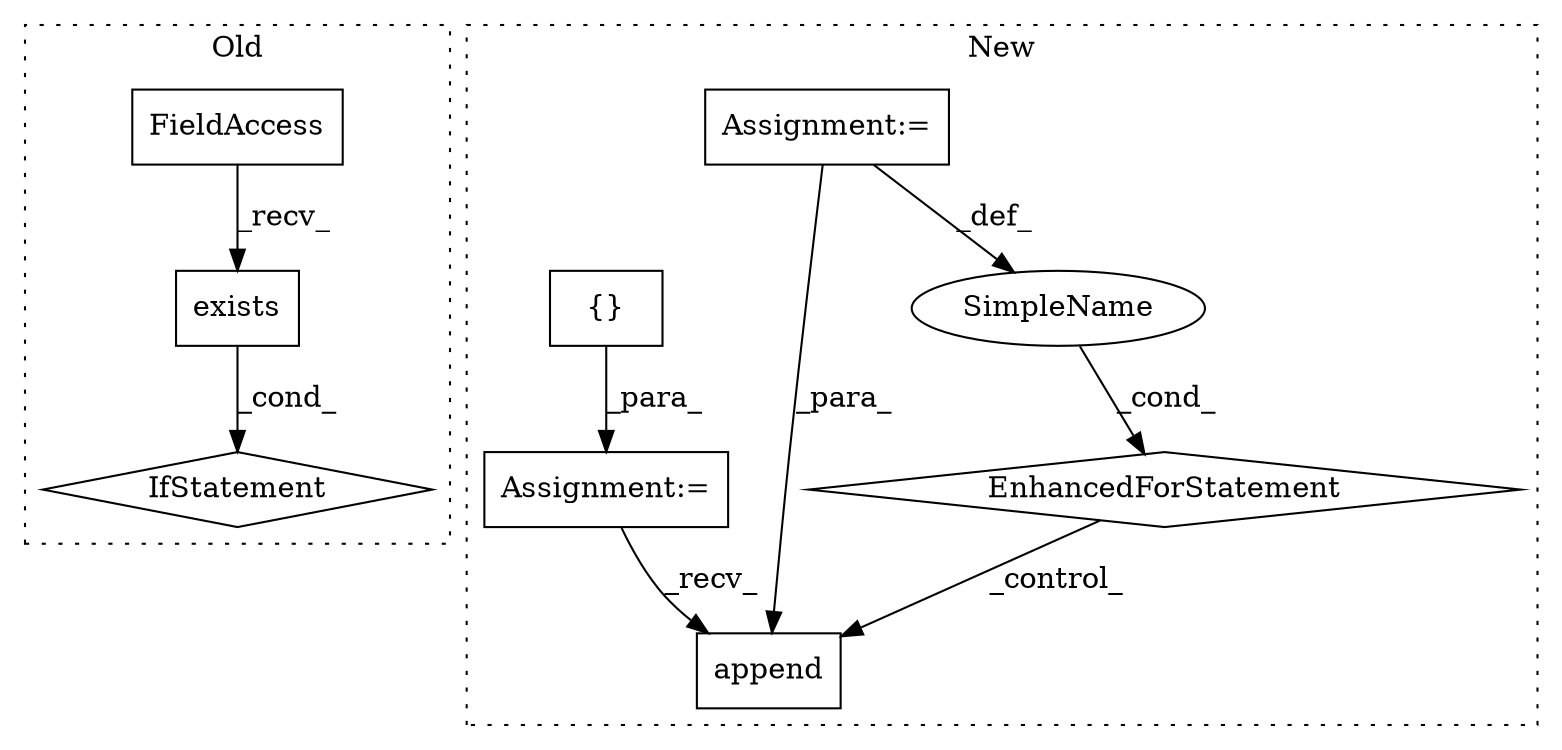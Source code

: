 digraph G {
subgraph cluster0 {
1 [label="exists" a="32" s="6485,6504" l="7,1" shape="box"];
3 [label="FieldAccess" a="22" s="6477" l="7" shape="box"];
4 [label="IfStatement" a="25" s="6473,6505" l="4,2" shape="diamond"];
label = "Old";
style="dotted";
}
subgraph cluster1 {
2 [label="append" a="32" s="10136,10180" l="7,1" shape="box"];
5 [label="Assignment:=" a="7" s="9936,10119" l="53,2" shape="box"];
6 [label="EnhancedForStatement" a="70" s="9936,10119" l="53,2" shape="diamond"];
7 [label="SimpleName" a="42" s="10001" l="5" shape="ellipse"];
8 [label="Assignment:=" a="7" s="9915" l="1" shape="box"];
9 [label="{}" a="4" s="9928" l="2" shape="box"];
label = "New";
style="dotted";
}
1 -> 4 [label="_cond_"];
3 -> 1 [label="_recv_"];
5 -> 7 [label="_def_"];
5 -> 2 [label="_para_"];
6 -> 2 [label="_control_"];
7 -> 6 [label="_cond_"];
8 -> 2 [label="_recv_"];
9 -> 8 [label="_para_"];
}